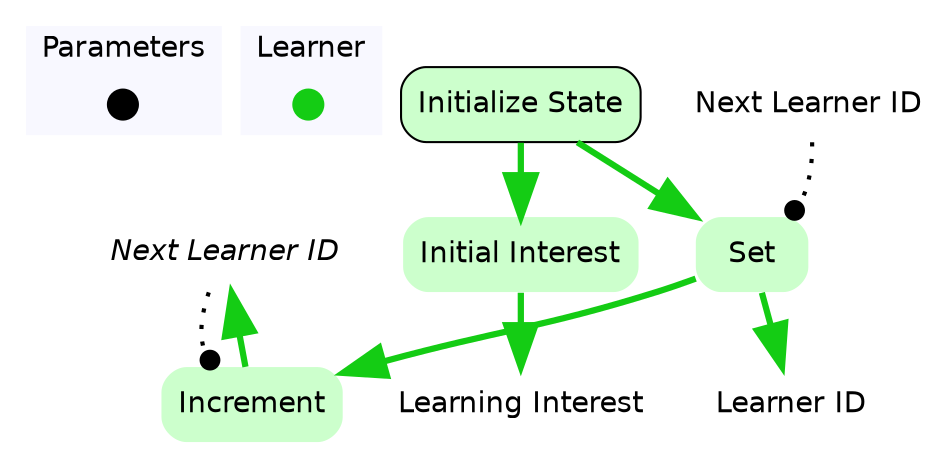 digraph initializeState {

	subgraph clustercontextKey {
		fontname=Helvetica;
		label="Parameters";
		style="filled";
		fillcolor=ghostwhite;
		color=white;
		labeljust=l;
		contextOverview [style=filled,shape=point,fixedsize=true,width=.2,height=.2,fontcolor=white,color="black",label=""];
	}
	subgraph clusterlearnerKey {
		fontname=Helvetica;
		nodesep=0.1;
		style="filled";
		fillcolor=ghostwhite;
		label="Learner";
		color=white;
		labeljust=l;
		initializeStateOverview [fontname=Helvetica,style=filled,shape=point,fixedsize=true,width=.2,height=.2,fontcolor=white,color="0.333, 0.9 , 0.8",label="",URL="learner__Overview.svg"];

	}
		socialResourcesnextLearnerID [shape=none,fontsize=14,style="filled",fontname=Helvetica,color=none,fillcolor=white,label=<<i>Next Learner ID</i>>];
		learnerlearningInterest [shape=none,fontsize=14,style="filled",fontname=Helvetica,color=none,fillcolor=white,label="Learning Interest"];
		learnerlearnerID [shape=none,fontsize=14,style="filled",fontname=Helvetica,color=none,fillcolor=white,label="Learner ID"];

//subgraph clusterinitializeState {
	//style=filled;
	//color=white;
	//fillcolor="0.0, 0.0, 0.98";
		initializeState [shape=box,style="rounded,filled",fontname=Helvetica,color=black,fillcolor="0.333, 0.2, 1.0",label="Initialize State",URL="learner_initializeState.svg"];
	initializeState ->  initialInterest [color="0.333, 0.9 , 0.8",penwidth=3.0,arrowsize=2.0];
	initializeState ->  setLearnerIDToNextLearnerID [color="0.333, 0.9 , 0.8",penwidth=3.0,arrowsize=2.0];
	setLearnerIDToNextLearnerID ->  learnerlearnerID [color="0.333, 0.9 , 0.8",penwidth=3.0,arrowsize=2.0];

		setLearnerIDToNextLearnerID [shape=none,style="rounded,filled",fontname=Helvetica,color="0.333, 0.2, 1.0",label="Set"];
	setLearnerIDToNextLearnerID ->  incrementNextLearnerID [color="0.333, 0.9 , 0.8",penwidth=3.0,arrowsize=2.0];
		initialInterest [shape=none,style="rounded,filled",fontname=Helvetica,color="0.333, 0.2, 1.0",label="Initial Interest"];
			initialInterest ->  learnerlearningInterest [color="0.333, 0.9 , 0.8",penwidth=3.0,arrowsize=2.0];
		incrementNextLearnerID [shape=none,style="rounded,filled",fontname=Helvetica,color="0.333, 0.2, 1.0",label="Increment"];
			incrementNextLearnerID ->  socialResourcesnextLearnerID [color="0.333, 0.9 , 0.8",penwidth=3.0,arrowsize=2.0];
//}

		importabcsetLearnerIDToNextLearnerIDsocialResourcesnextLearnerID [fontname=Helvetica,shape=none,label="Next Learner ID"];
		importabcsetLearnerIDToNextLearnerIDsocialResourcesnextLearnerID -> setLearnerIDToNextLearnerID:"ne" [style=dotted,arrowhead=dot,color=black,penwidth=2.0];
		socialResourcesnextLearnerID -> incrementNextLearnerID:nw [style=dotted,arrowhead=dot,color=black,penwidth=2.0];
}
